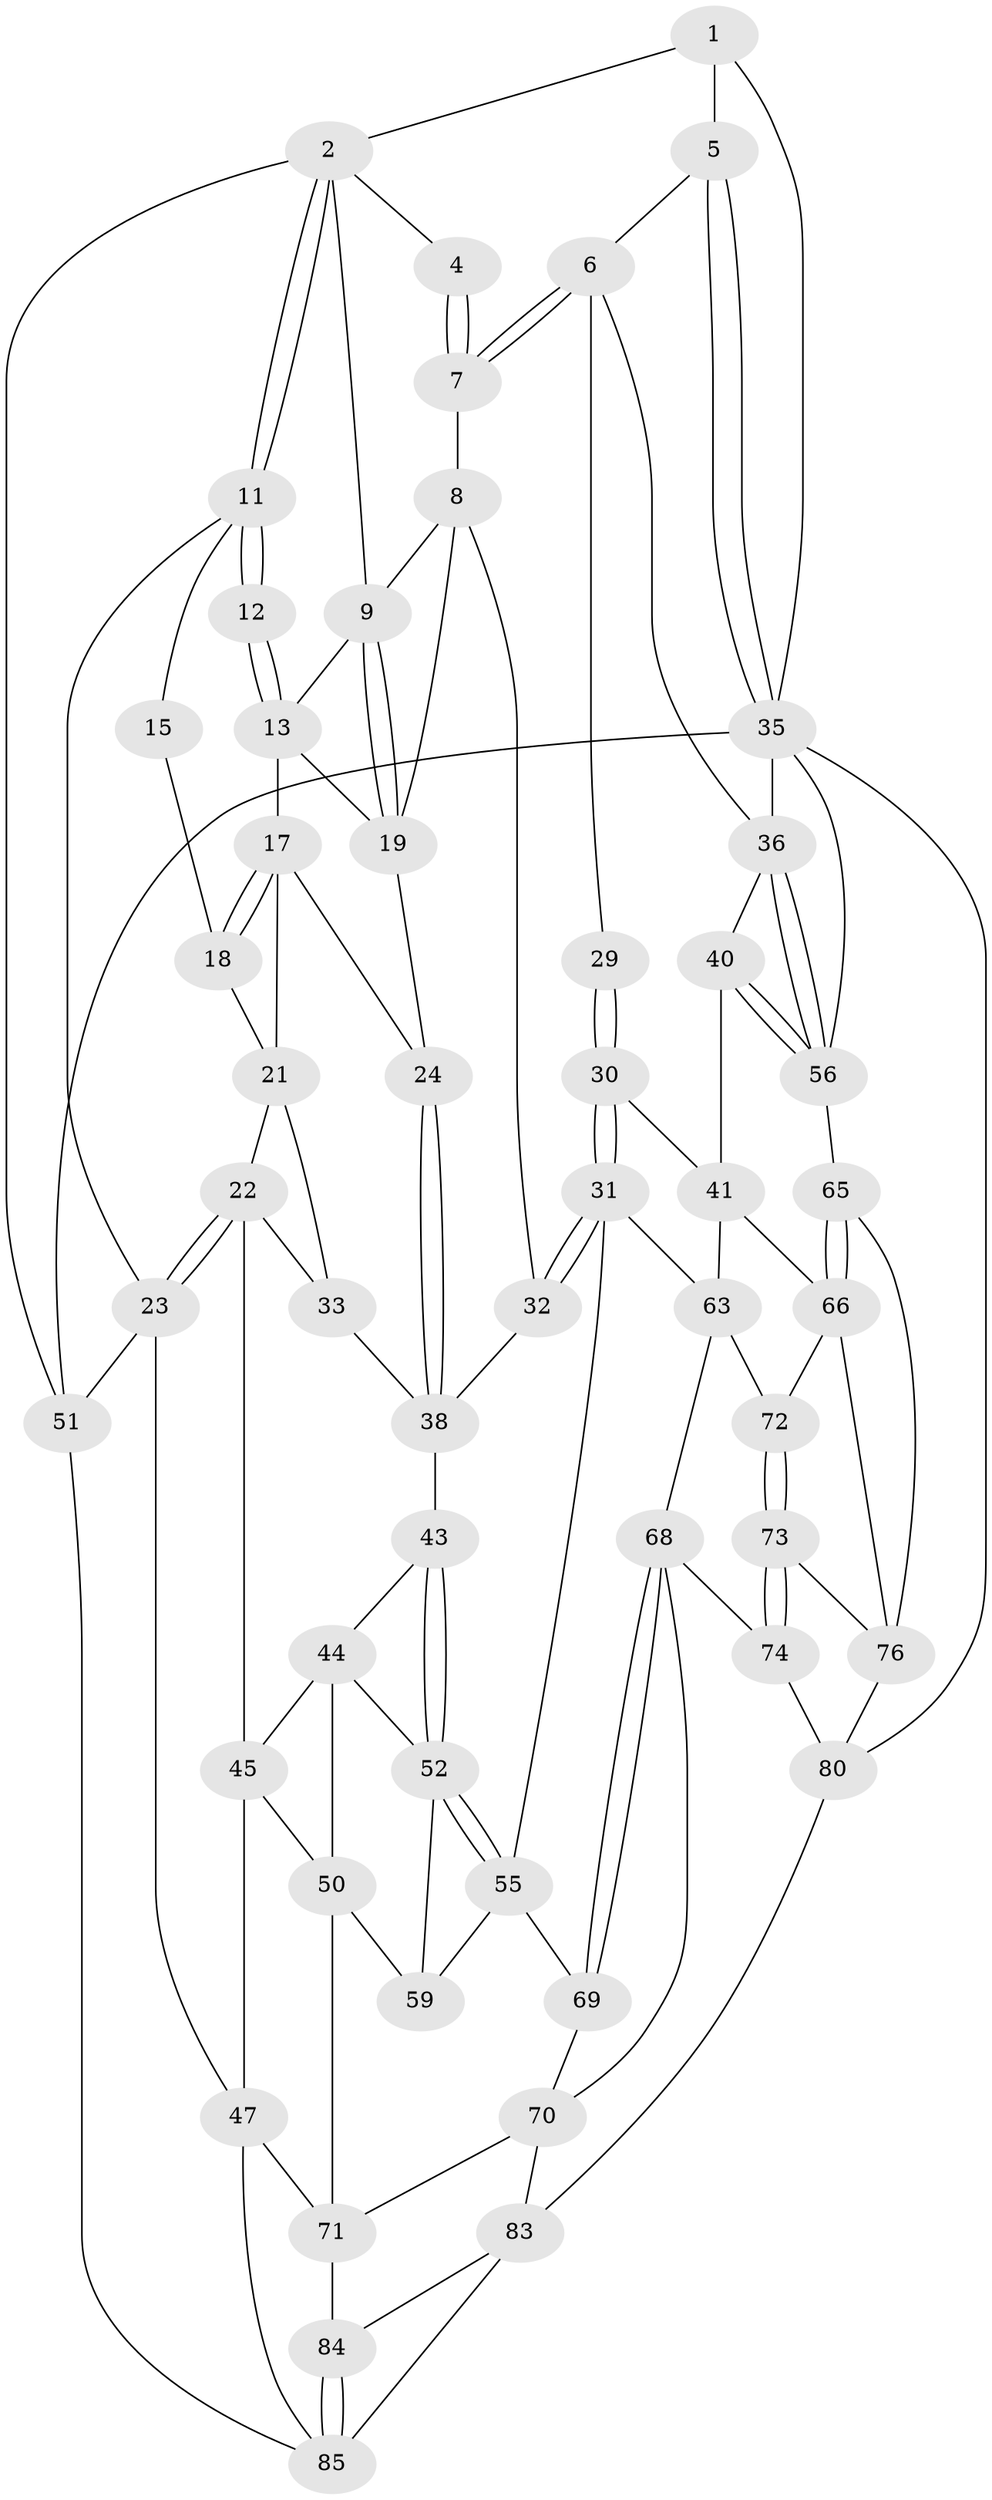 // Generated by graph-tools (version 1.1) at 2025/52/02/27/25 19:52:44]
// undirected, 54 vertices, 119 edges
graph export_dot {
graph [start="1"]
  node [color=gray90,style=filled];
  1 [pos="+0.9403534807586176+0"];
  2 [pos="+0+0",super="+3"];
  4 [pos="+0.5953698078760787+0"];
  5 [pos="+0.881115405829192+0.23273958850290338"];
  6 [pos="+0.8678729449377688+0.2358254916009722",super="+28"];
  7 [pos="+0.7936010784036318+0.2033370669933214"];
  8 [pos="+0.7198391436736706+0.23519675996160522",super="+27"];
  9 [pos="+0.5264637807828687+0.1979997630386162",super="+10"];
  11 [pos="+0+0",super="+14"];
  12 [pos="+0.21461771114559178+0.1481836703198256"];
  13 [pos="+0.3422047660125984+0.1471884423646855",super="+16"];
  15 [pos="+0.15163504804998332+0.20669989430568006"];
  17 [pos="+0.2924746473872246+0.2887087145488928",super="+25"];
  18 [pos="+0.17225673228905705+0.27595144015131373"];
  19 [pos="+0.5380673917283127+0.36761377865651335",super="+20"];
  21 [pos="+0.15852498288244196+0.3105589869052707",super="+26"];
  22 [pos="+0.03770532050817827+0.3283505781667874",super="+34"];
  23 [pos="+0+0.29524341717316804",super="+48"];
  24 [pos="+0.38465799561871383+0.39319128936884484"];
  29 [pos="+0.8280364980417707+0.3478069882039872"];
  30 [pos="+0.564427786142596+0.49741772377221294",super="+42"];
  31 [pos="+0.5582456207919292+0.49831622058005254",super="+54"];
  32 [pos="+0.5528462819523661+0.4930544778370874"];
  33 [pos="+0.22661957386764592+0.417821985568205"];
  35 [pos="+1+0.2528176585974301",super="+57"];
  36 [pos="+1+0.38436984096075427",super="+37"];
  38 [pos="+0.3964541533481177+0.4232022960823106",super="+39"];
  40 [pos="+0.8812301315164347+0.576264718868702"];
  41 [pos="+0.8545633523912253+0.5931125520974719",super="+62"];
  43 [pos="+0.3569931434790322+0.5613559007807865"];
  44 [pos="+0.2516860093665966+0.4724778424965332",super="+49"];
  45 [pos="+0.216728967103758+0.4422293370908578",super="+46"];
  47 [pos="+0+0.6519946547864165",super="+79"];
  50 [pos="+0.21652714643468735+0.6171453989789542",super="+60"];
  51 [pos="+0+1"];
  52 [pos="+0.35691140184407527+0.5614931303690848",super="+53"];
  55 [pos="+0.42399669531889844+0.695136598942801",super="+61"];
  56 [pos="+1+0.5747453513101383",super="+58"];
  59 [pos="+0.3360013722476277+0.7292310402746474"];
  63 [pos="+0.6056653553435916+0.6499754985860483",super="+64"];
  65 [pos="+0.874959709794928+0.7248501316832114"];
  66 [pos="+0.855828386577663+0.7014202802975377",super="+67"];
  68 [pos="+0.5801297777706309+0.7705083313875707",super="+75"];
  69 [pos="+0.43196832076064473+0.7272483509583381"];
  70 [pos="+0.4363302173908203+0.8087500499228236",super="+82"];
  71 [pos="+0.31333623448723724+0.7612237182374871",super="+78"];
  72 [pos="+0.741152888273301+0.7125561298059868"];
  73 [pos="+0.7322762452294609+0.7856705390771576"];
  74 [pos="+0.6269108522445083+0.8985256863699741"];
  76 [pos="+0.770583581078658+0.7869680629897556",super="+77"];
  80 [pos="+1+1",super="+81"];
  83 [pos="+0.3734663849659749+0.9120613849316708",super="+87"];
  84 [pos="+0.2759072506388009+0.8378110335106136"];
  85 [pos="+0.14449038811505846+1",super="+86"];
  1 -- 2;
  1 -- 5;
  1 -- 35;
  2 -- 11;
  2 -- 11;
  2 -- 51;
  2 -- 9;
  2 -- 4;
  4 -- 7;
  4 -- 7;
  5 -- 6;
  5 -- 35;
  5 -- 35;
  6 -- 7;
  6 -- 7;
  6 -- 29;
  6 -- 36;
  7 -- 8;
  8 -- 9;
  8 -- 32;
  8 -- 19;
  9 -- 19;
  9 -- 19;
  9 -- 13;
  11 -- 12;
  11 -- 12;
  11 -- 15;
  11 -- 23;
  12 -- 13;
  12 -- 13;
  13 -- 17;
  13 -- 19;
  15 -- 18;
  17 -- 18;
  17 -- 18;
  17 -- 24;
  17 -- 21;
  18 -- 21;
  19 -- 24;
  21 -- 22;
  21 -- 33;
  22 -- 23;
  22 -- 23;
  22 -- 33;
  22 -- 45;
  23 -- 51;
  23 -- 47;
  24 -- 38;
  24 -- 38;
  29 -- 30 [weight=2];
  29 -- 30;
  30 -- 31;
  30 -- 31;
  30 -- 41;
  31 -- 32;
  31 -- 32;
  31 -- 55;
  31 -- 63;
  32 -- 38;
  33 -- 38;
  35 -- 36;
  35 -- 80;
  35 -- 51;
  35 -- 56;
  36 -- 56;
  36 -- 56;
  36 -- 40;
  38 -- 43;
  40 -- 41;
  40 -- 56;
  40 -- 56;
  41 -- 66;
  41 -- 63;
  43 -- 44;
  43 -- 52;
  43 -- 52;
  44 -- 45;
  44 -- 50;
  44 -- 52;
  45 -- 50;
  45 -- 47;
  47 -- 85;
  47 -- 71;
  50 -- 59;
  50 -- 71;
  51 -- 85;
  52 -- 55;
  52 -- 55;
  52 -- 59;
  55 -- 59;
  55 -- 69;
  56 -- 65;
  63 -- 72;
  63 -- 68;
  65 -- 66;
  65 -- 66;
  65 -- 76;
  66 -- 76;
  66 -- 72;
  68 -- 69;
  68 -- 69;
  68 -- 74;
  68 -- 70;
  69 -- 70;
  70 -- 71;
  70 -- 83;
  71 -- 84;
  72 -- 73;
  72 -- 73;
  73 -- 74;
  73 -- 74;
  73 -- 76;
  74 -- 80;
  76 -- 80;
  80 -- 83;
  83 -- 84;
  83 -- 85;
  84 -- 85;
  84 -- 85;
}
